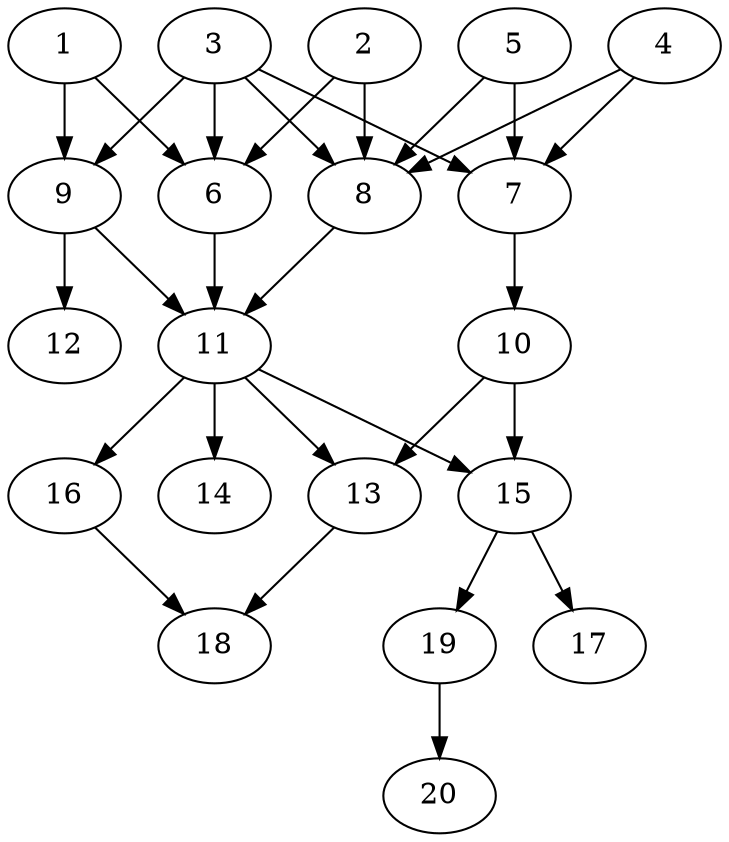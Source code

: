 // DAG automatically generated by daggen at Thu Oct  3 13:58:42 2019
// ./daggen --dot -n 20 --ccr 0.3 --fat 0.5 --regular 0.7 --density 0.7 --mindata 5242880 --maxdata 52428800 
digraph G {
  1 [size="162194773", alpha="0.14", expect_size="48658432"] 
  1 -> 6 [size ="48658432"]
  1 -> 9 [size ="48658432"]
  2 [size="24214187", alpha="0.05", expect_size="7264256"] 
  2 -> 6 [size ="7264256"]
  2 -> 8 [size ="7264256"]
  3 [size="105895253", alpha="0.05", expect_size="31768576"] 
  3 -> 6 [size ="31768576"]
  3 -> 7 [size ="31768576"]
  3 -> 8 [size ="31768576"]
  3 -> 9 [size ="31768576"]
  4 [size="131409920", alpha="0.05", expect_size="39422976"] 
  4 -> 7 [size ="39422976"]
  4 -> 8 [size ="39422976"]
  5 [size="144203093", alpha="0.02", expect_size="43260928"] 
  5 -> 7 [size ="43260928"]
  5 -> 8 [size ="43260928"]
  6 [size="165092693", alpha="0.05", expect_size="49527808"] 
  6 -> 11 [size ="49527808"]
  7 [size="27852800", alpha="0.10", expect_size="8355840"] 
  7 -> 10 [size ="8355840"]
  8 [size="68884480", alpha="0.15", expect_size="20665344"] 
  8 -> 11 [size ="20665344"]
  9 [size="73925973", alpha="0.10", expect_size="22177792"] 
  9 -> 11 [size ="22177792"]
  9 -> 12 [size ="22177792"]
  10 [size="118278827", alpha="0.14", expect_size="35483648"] 
  10 -> 13 [size ="35483648"]
  10 -> 15 [size ="35483648"]
  11 [size="152528213", alpha="0.17", expect_size="45758464"] 
  11 -> 13 [size ="45758464"]
  11 -> 14 [size ="45758464"]
  11 -> 15 [size ="45758464"]
  11 -> 16 [size ="45758464"]
  12 [size="101819733", alpha="0.16", expect_size="30545920"] 
  13 [size="144186027", alpha="0.16", expect_size="43255808"] 
  13 -> 18 [size ="43255808"]
  14 [size="24958293", alpha="0.15", expect_size="7487488"] 
  15 [size="64488107", alpha="0.02", expect_size="19346432"] 
  15 -> 17 [size ="19346432"]
  15 -> 19 [size ="19346432"]
  16 [size="83350187", alpha="0.15", expect_size="25005056"] 
  16 -> 18 [size ="25005056"]
  17 [size="119019520", alpha="0.16", expect_size="35705856"] 
  18 [size="43062613", alpha="0.15", expect_size="12918784"] 
  19 [size="160768000", alpha="0.13", expect_size="48230400"] 
  19 -> 20 [size ="48230400"]
  20 [size="85418667", alpha="0.03", expect_size="25625600"] 
}
